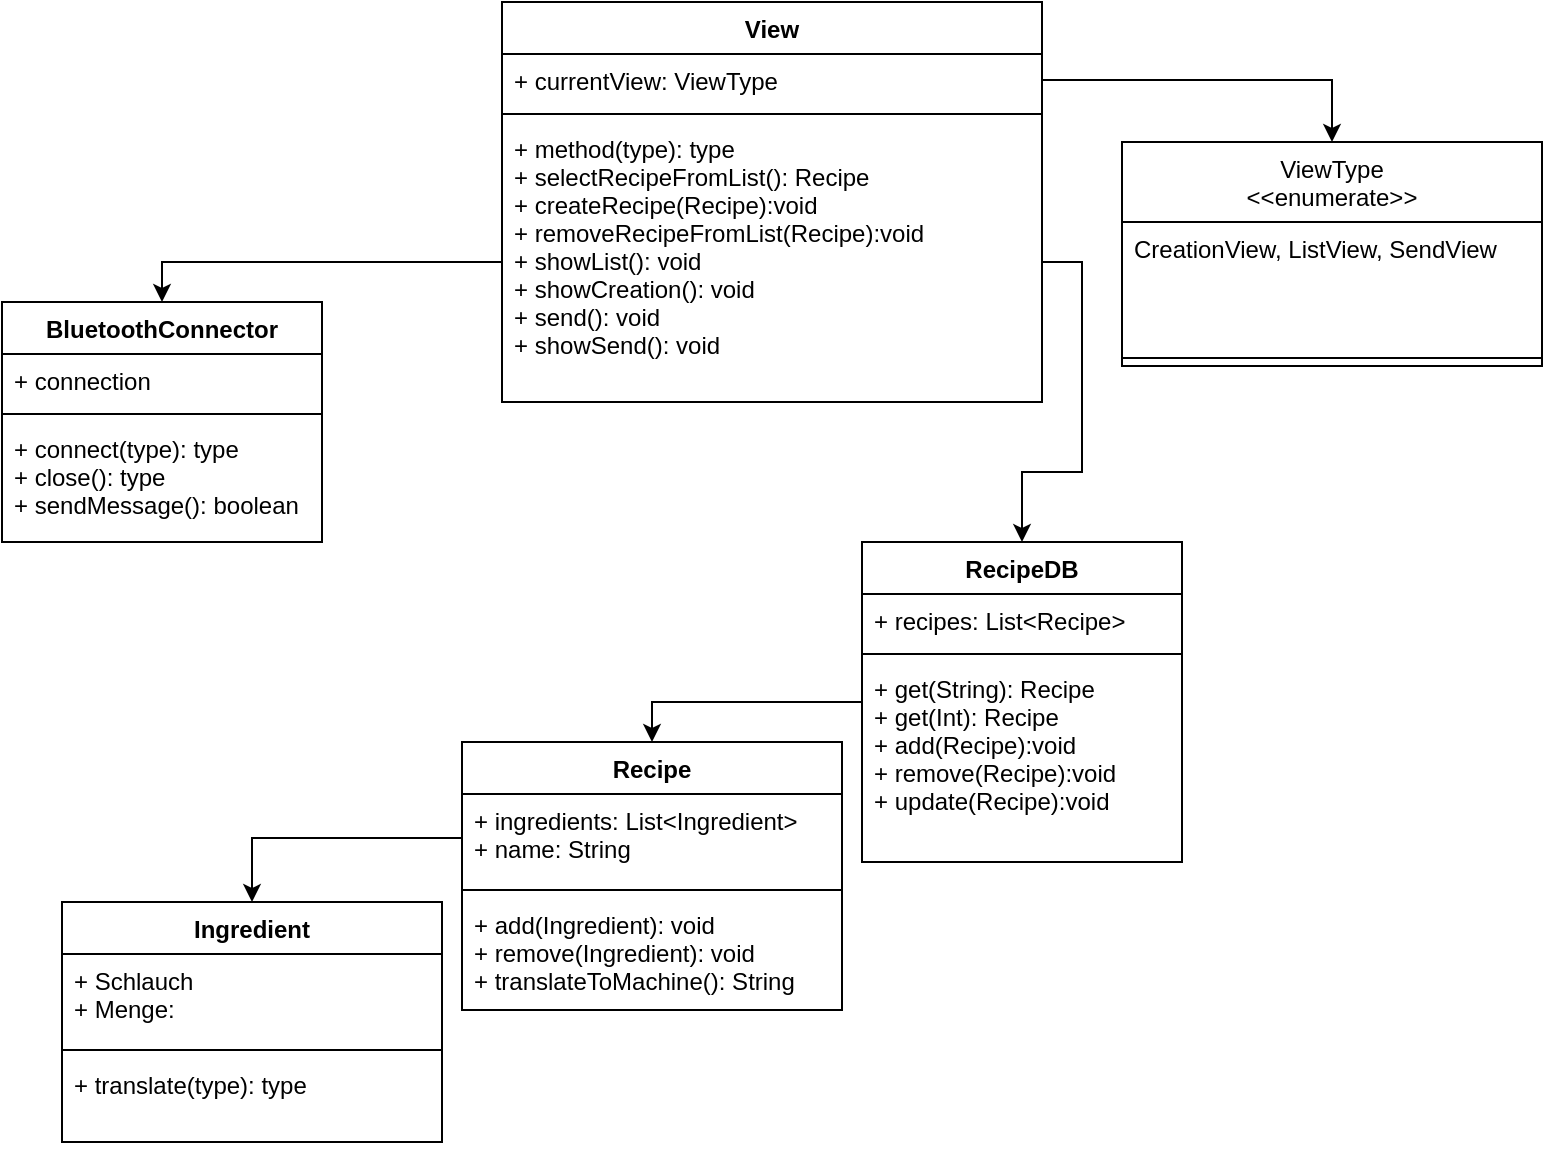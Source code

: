 <mxfile version="20.3.0" type="device"><diagram id="C5RBs43oDa-KdzZeNtuy" name="Page-1"><mxGraphModel dx="1038" dy="641" grid="1" gridSize="10" guides="1" tooltips="1" connect="1" arrows="1" fold="1" page="1" pageScale="1" pageWidth="827" pageHeight="1169" math="0" shadow="0"><root><mxCell id="WIyWlLk6GJQsqaUBKTNV-0"/><mxCell id="WIyWlLk6GJQsqaUBKTNV-1" parent="WIyWlLk6GJQsqaUBKTNV-0"/><mxCell id="f2rigPF9Zaa0wsN62l-5-6" value="BluetoothConnector" style="swimlane;fontStyle=1;align=center;verticalAlign=top;childLayout=stackLayout;horizontal=1;startSize=26;horizontalStack=0;resizeParent=1;resizeParentMax=0;resizeLast=0;collapsible=1;marginBottom=0;" vertex="1" parent="WIyWlLk6GJQsqaUBKTNV-1"><mxGeometry x="20" y="210" width="160" height="120" as="geometry"/></mxCell><mxCell id="f2rigPF9Zaa0wsN62l-5-7" value="+ connection" style="text;strokeColor=none;fillColor=none;align=left;verticalAlign=top;spacingLeft=4;spacingRight=4;overflow=hidden;rotatable=0;points=[[0,0.5],[1,0.5]];portConstraint=eastwest;" vertex="1" parent="f2rigPF9Zaa0wsN62l-5-6"><mxGeometry y="26" width="160" height="26" as="geometry"/></mxCell><mxCell id="f2rigPF9Zaa0wsN62l-5-8" value="" style="line;strokeWidth=1;fillColor=none;align=left;verticalAlign=middle;spacingTop=-1;spacingLeft=3;spacingRight=3;rotatable=0;labelPosition=right;points=[];portConstraint=eastwest;strokeColor=inherit;" vertex="1" parent="f2rigPF9Zaa0wsN62l-5-6"><mxGeometry y="52" width="160" height="8" as="geometry"/></mxCell><mxCell id="f2rigPF9Zaa0wsN62l-5-9" value="+ connect(type): type&#10;+ close(): type&#10;+ sendMessage(): boolean" style="text;strokeColor=none;fillColor=none;align=left;verticalAlign=top;spacingLeft=4;spacingRight=4;overflow=hidden;rotatable=0;points=[[0,0.5],[1,0.5]];portConstraint=eastwest;" vertex="1" parent="f2rigPF9Zaa0wsN62l-5-6"><mxGeometry y="60" width="160" height="60" as="geometry"/></mxCell><mxCell id="f2rigPF9Zaa0wsN62l-5-10" value="Recipe" style="swimlane;fontStyle=1;align=center;verticalAlign=top;childLayout=stackLayout;horizontal=1;startSize=26;horizontalStack=0;resizeParent=1;resizeParentMax=0;resizeLast=0;collapsible=1;marginBottom=0;" vertex="1" parent="WIyWlLk6GJQsqaUBKTNV-1"><mxGeometry x="250" y="430" width="190" height="134" as="geometry"/></mxCell><mxCell id="f2rigPF9Zaa0wsN62l-5-11" value="+ ingredients: List&lt;Ingredient&gt;&#10;+ name: String" style="text;strokeColor=none;fillColor=none;align=left;verticalAlign=top;spacingLeft=4;spacingRight=4;overflow=hidden;rotatable=0;points=[[0,0.5],[1,0.5]];portConstraint=eastwest;" vertex="1" parent="f2rigPF9Zaa0wsN62l-5-10"><mxGeometry y="26" width="190" height="44" as="geometry"/></mxCell><mxCell id="f2rigPF9Zaa0wsN62l-5-12" value="" style="line;strokeWidth=1;fillColor=none;align=left;verticalAlign=middle;spacingTop=-1;spacingLeft=3;spacingRight=3;rotatable=0;labelPosition=right;points=[];portConstraint=eastwest;strokeColor=inherit;" vertex="1" parent="f2rigPF9Zaa0wsN62l-5-10"><mxGeometry y="70" width="190" height="8" as="geometry"/></mxCell><mxCell id="f2rigPF9Zaa0wsN62l-5-13" value="+ add(Ingredient): void&#10;+ remove(Ingredient): void&#10;+ translateToMachine(): String" style="text;strokeColor=none;fillColor=none;align=left;verticalAlign=top;spacingLeft=4;spacingRight=4;overflow=hidden;rotatable=0;points=[[0,0.5],[1,0.5]];portConstraint=eastwest;" vertex="1" parent="f2rigPF9Zaa0wsN62l-5-10"><mxGeometry y="78" width="190" height="56" as="geometry"/></mxCell><mxCell id="f2rigPF9Zaa0wsN62l-5-14" value="Ingredient" style="swimlane;fontStyle=1;align=center;verticalAlign=top;childLayout=stackLayout;horizontal=1;startSize=26;horizontalStack=0;resizeParent=1;resizeParentMax=0;resizeLast=0;collapsible=1;marginBottom=0;" vertex="1" parent="WIyWlLk6GJQsqaUBKTNV-1"><mxGeometry x="50" y="510" width="190" height="120" as="geometry"/></mxCell><mxCell id="f2rigPF9Zaa0wsN62l-5-15" value="+ Schlauch&#10;+ Menge:" style="text;strokeColor=none;fillColor=none;align=left;verticalAlign=top;spacingLeft=4;spacingRight=4;overflow=hidden;rotatable=0;points=[[0,0.5],[1,0.5]];portConstraint=eastwest;" vertex="1" parent="f2rigPF9Zaa0wsN62l-5-14"><mxGeometry y="26" width="190" height="44" as="geometry"/></mxCell><mxCell id="f2rigPF9Zaa0wsN62l-5-16" value="" style="line;strokeWidth=1;fillColor=none;align=left;verticalAlign=middle;spacingTop=-1;spacingLeft=3;spacingRight=3;rotatable=0;labelPosition=right;points=[];portConstraint=eastwest;strokeColor=inherit;" vertex="1" parent="f2rigPF9Zaa0wsN62l-5-14"><mxGeometry y="70" width="190" height="8" as="geometry"/></mxCell><mxCell id="f2rigPF9Zaa0wsN62l-5-17" value="+ translate(type): type" style="text;strokeColor=none;fillColor=none;align=left;verticalAlign=top;spacingLeft=4;spacingRight=4;overflow=hidden;rotatable=0;points=[[0,0.5],[1,0.5]];portConstraint=eastwest;" vertex="1" parent="f2rigPF9Zaa0wsN62l-5-14"><mxGeometry y="78" width="190" height="42" as="geometry"/></mxCell><mxCell id="f2rigPF9Zaa0wsN62l-5-19" style="edgeStyle=orthogonalEdgeStyle;rounded=0;orthogonalLoop=1;jettySize=auto;html=1;" edge="1" parent="WIyWlLk6GJQsqaUBKTNV-1" source="f2rigPF9Zaa0wsN62l-5-11" target="f2rigPF9Zaa0wsN62l-5-14"><mxGeometry relative="1" as="geometry"/></mxCell><mxCell id="f2rigPF9Zaa0wsN62l-5-24" style="edgeStyle=orthogonalEdgeStyle;rounded=0;orthogonalLoop=1;jettySize=auto;html=1;entryX=0.5;entryY=0;entryDx=0;entryDy=0;" edge="1" parent="WIyWlLk6GJQsqaUBKTNV-1" source="f2rigPF9Zaa0wsN62l-5-20" target="f2rigPF9Zaa0wsN62l-5-10"><mxGeometry relative="1" as="geometry"/></mxCell><mxCell id="f2rigPF9Zaa0wsN62l-5-20" value="RecipeDB" style="swimlane;fontStyle=1;align=center;verticalAlign=top;childLayout=stackLayout;horizontal=1;startSize=26;horizontalStack=0;resizeParent=1;resizeParentMax=0;resizeLast=0;collapsible=1;marginBottom=0;" vertex="1" parent="WIyWlLk6GJQsqaUBKTNV-1"><mxGeometry x="450" y="330" width="160" height="160" as="geometry"/></mxCell><mxCell id="f2rigPF9Zaa0wsN62l-5-21" value="+ recipes: List&lt;Recipe&gt;" style="text;strokeColor=none;fillColor=none;align=left;verticalAlign=top;spacingLeft=4;spacingRight=4;overflow=hidden;rotatable=0;points=[[0,0.5],[1,0.5]];portConstraint=eastwest;" vertex="1" parent="f2rigPF9Zaa0wsN62l-5-20"><mxGeometry y="26" width="160" height="26" as="geometry"/></mxCell><mxCell id="f2rigPF9Zaa0wsN62l-5-22" value="" style="line;strokeWidth=1;fillColor=none;align=left;verticalAlign=middle;spacingTop=-1;spacingLeft=3;spacingRight=3;rotatable=0;labelPosition=right;points=[];portConstraint=eastwest;strokeColor=inherit;" vertex="1" parent="f2rigPF9Zaa0wsN62l-5-20"><mxGeometry y="52" width="160" height="8" as="geometry"/></mxCell><mxCell id="f2rigPF9Zaa0wsN62l-5-23" value="+ get(String): Recipe&#10;+ get(Int): Recipe&#10;+ add(Recipe):void&#10;+ remove(Recipe):void&#10;+ update(Recipe):void" style="text;strokeColor=none;fillColor=none;align=left;verticalAlign=top;spacingLeft=4;spacingRight=4;overflow=hidden;rotatable=0;points=[[0,0.5],[1,0.5]];portConstraint=eastwest;" vertex="1" parent="f2rigPF9Zaa0wsN62l-5-20"><mxGeometry y="60" width="160" height="100" as="geometry"/></mxCell><mxCell id="f2rigPF9Zaa0wsN62l-5-25" value="View" style="swimlane;fontStyle=1;align=center;verticalAlign=top;childLayout=stackLayout;horizontal=1;startSize=26;horizontalStack=0;resizeParent=1;resizeParentMax=0;resizeLast=0;collapsible=1;marginBottom=0;" vertex="1" parent="WIyWlLk6GJQsqaUBKTNV-1"><mxGeometry x="270" y="60" width="270" height="200" as="geometry"/></mxCell><mxCell id="f2rigPF9Zaa0wsN62l-5-26" value="+ currentView: ViewType" style="text;strokeColor=none;fillColor=none;align=left;verticalAlign=top;spacingLeft=4;spacingRight=4;overflow=hidden;rotatable=0;points=[[0,0.5],[1,0.5]];portConstraint=eastwest;" vertex="1" parent="f2rigPF9Zaa0wsN62l-5-25"><mxGeometry y="26" width="270" height="26" as="geometry"/></mxCell><mxCell id="f2rigPF9Zaa0wsN62l-5-27" value="" style="line;strokeWidth=1;fillColor=none;align=left;verticalAlign=middle;spacingTop=-1;spacingLeft=3;spacingRight=3;rotatable=0;labelPosition=right;points=[];portConstraint=eastwest;strokeColor=inherit;" vertex="1" parent="f2rigPF9Zaa0wsN62l-5-25"><mxGeometry y="52" width="270" height="8" as="geometry"/></mxCell><mxCell id="f2rigPF9Zaa0wsN62l-5-28" value="+ method(type): type&#10;+ selectRecipeFromList(): Recipe&#10;+ createRecipe(Recipe):void&#10;+ removeRecipeFromList(Recipe):void&#10;+ showList(): void&#10;+ showCreation(): void&#10;+ send(): void&#10;+ showSend(): void&#10;" style="text;strokeColor=none;fillColor=none;align=left;verticalAlign=top;spacingLeft=4;spacingRight=4;overflow=hidden;rotatable=0;points=[[0,0.5],[1,0.5]];portConstraint=eastwest;" vertex="1" parent="f2rigPF9Zaa0wsN62l-5-25"><mxGeometry y="60" width="270" height="140" as="geometry"/></mxCell><mxCell id="f2rigPF9Zaa0wsN62l-5-29" value="ViewType&#10;&lt;&lt;enumerate&gt;&gt;" style="swimlane;fontStyle=0;align=center;verticalAlign=top;childLayout=stackLayout;horizontal=1;startSize=40;horizontalStack=0;resizeParent=1;resizeParentMax=0;resizeLast=0;collapsible=1;marginBottom=0;" vertex="1" parent="WIyWlLk6GJQsqaUBKTNV-1"><mxGeometry x="580" y="130" width="210" height="112" as="geometry"/></mxCell><mxCell id="f2rigPF9Zaa0wsN62l-5-30" value="CreationView, ListView, SendView" style="text;strokeColor=none;fillColor=none;align=left;verticalAlign=top;spacingLeft=4;spacingRight=4;overflow=hidden;rotatable=0;points=[[0,0.5],[1,0.5]];portConstraint=eastwest;" vertex="1" parent="f2rigPF9Zaa0wsN62l-5-29"><mxGeometry y="40" width="210" height="64" as="geometry"/></mxCell><mxCell id="f2rigPF9Zaa0wsN62l-5-31" value="" style="line;strokeWidth=1;fillColor=none;align=left;verticalAlign=middle;spacingTop=-1;spacingLeft=3;spacingRight=3;rotatable=0;labelPosition=right;points=[];portConstraint=eastwest;strokeColor=inherit;" vertex="1" parent="f2rigPF9Zaa0wsN62l-5-29"><mxGeometry y="104" width="210" height="8" as="geometry"/></mxCell><mxCell id="f2rigPF9Zaa0wsN62l-5-33" style="edgeStyle=orthogonalEdgeStyle;rounded=0;orthogonalLoop=1;jettySize=auto;html=1;exitX=1;exitY=0.5;exitDx=0;exitDy=0;entryX=0.5;entryY=0;entryDx=0;entryDy=0;" edge="1" parent="WIyWlLk6GJQsqaUBKTNV-1" source="f2rigPF9Zaa0wsN62l-5-26" target="f2rigPF9Zaa0wsN62l-5-29"><mxGeometry relative="1" as="geometry"/></mxCell><mxCell id="f2rigPF9Zaa0wsN62l-5-34" style="edgeStyle=orthogonalEdgeStyle;rounded=0;orthogonalLoop=1;jettySize=auto;html=1;entryX=0.5;entryY=0;entryDx=0;entryDy=0;" edge="1" parent="WIyWlLk6GJQsqaUBKTNV-1" source="f2rigPF9Zaa0wsN62l-5-28" target="f2rigPF9Zaa0wsN62l-5-6"><mxGeometry relative="1" as="geometry"/></mxCell><mxCell id="f2rigPF9Zaa0wsN62l-5-36" value="" style="edgeStyle=orthogonalEdgeStyle;rounded=0;orthogonalLoop=1;jettySize=auto;html=1;" edge="1" parent="WIyWlLk6GJQsqaUBKTNV-1" source="f2rigPF9Zaa0wsN62l-5-28" target="f2rigPF9Zaa0wsN62l-5-20"><mxGeometry relative="1" as="geometry"/></mxCell></root></mxGraphModel></diagram></mxfile>